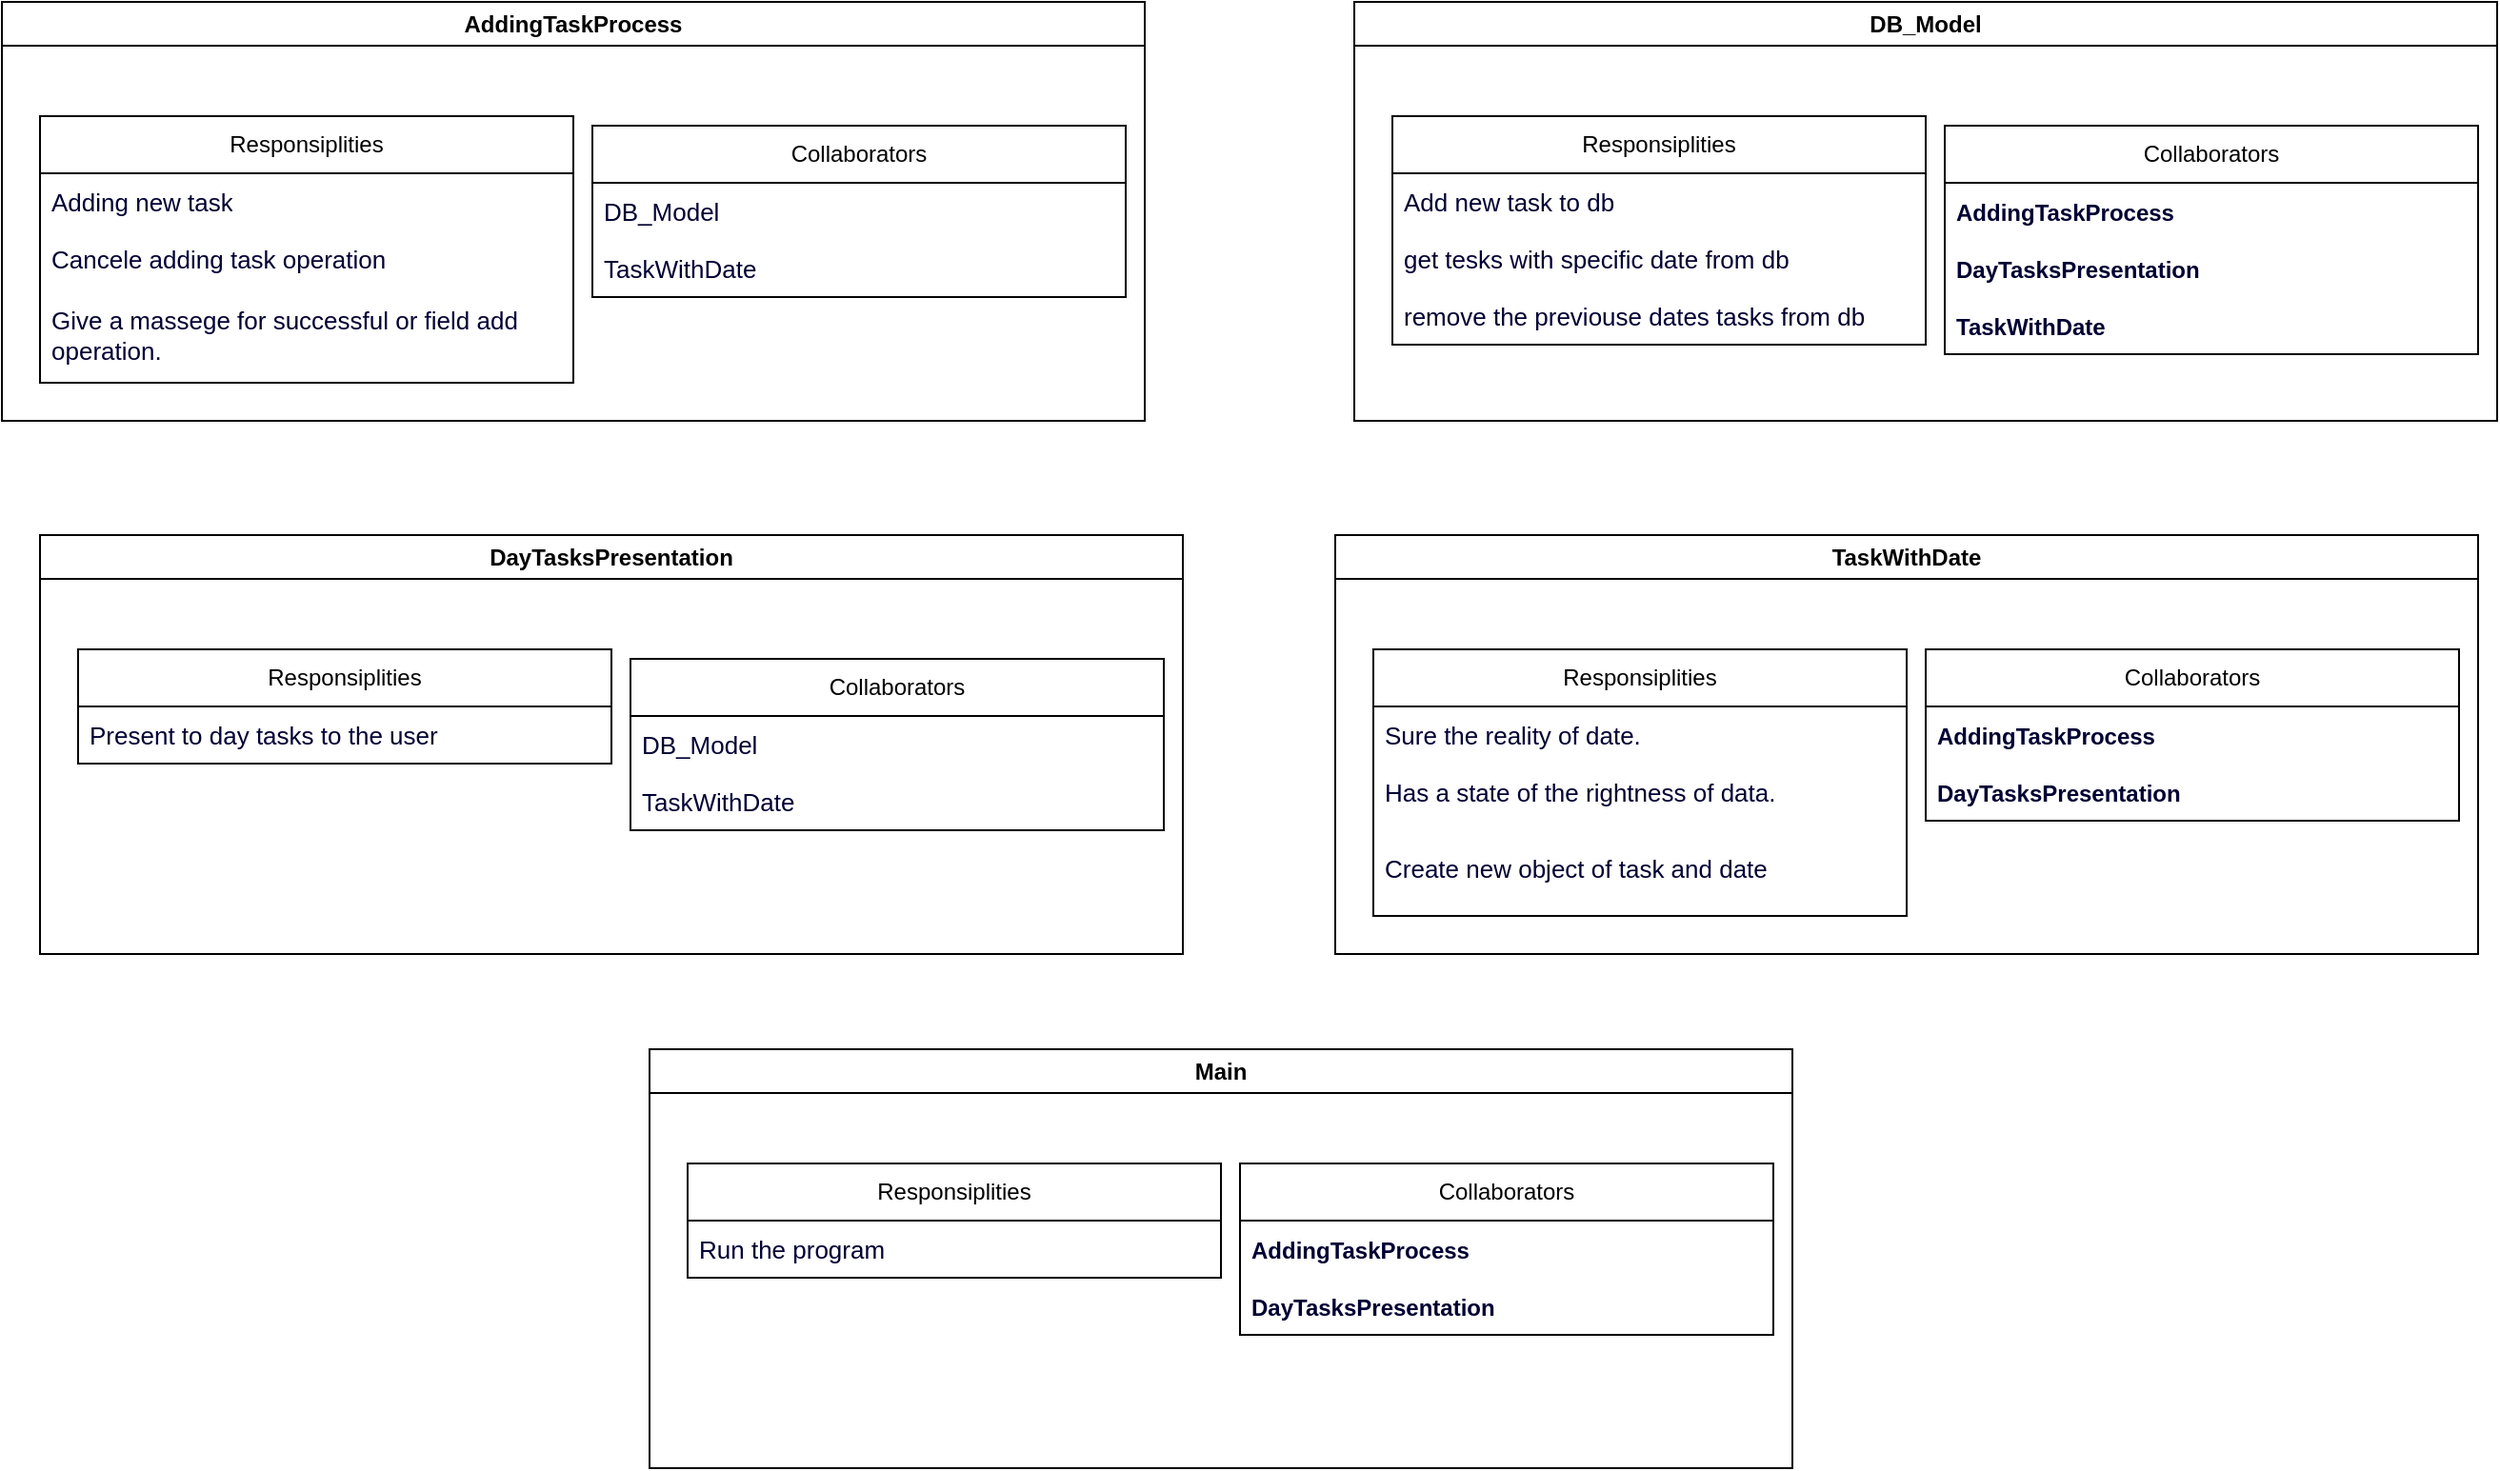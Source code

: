 <mxfile>
    <diagram id="qQj_s9amm8tsBVUw8l7H" name="Page-1">
        <mxGraphModel dx="1056" dy="782" grid="1" gridSize="10" guides="1" tooltips="1" connect="1" arrows="1" fold="1" page="1" pageScale="1" pageWidth="850" pageHeight="1100" background="#ffffff" math="0" shadow="0">
            <root>
                <mxCell id="0"/>
                <mxCell id="1" parent="0"/>
                <mxCell id="2" value="AddingTaskProcess" style="swimlane;whiteSpace=wrap;html=1;" parent="1" vertex="1">
                    <mxGeometry x="140" y="80" width="600" height="220" as="geometry"/>
                </mxCell>
                <mxCell id="3" value="Responsiplities" style="swimlane;fontStyle=0;childLayout=stackLayout;horizontal=1;startSize=30;horizontalStack=0;resizeParent=1;resizeParentMax=0;resizeLast=0;collapsible=1;marginBottom=0;whiteSpace=wrap;html=1;" parent="2" vertex="1">
                    <mxGeometry x="20" y="60" width="280" height="140" as="geometry"/>
                </mxCell>
                <mxCell id="4" value="Adding new task" style="text;strokeColor=none;fillColor=none;align=left;verticalAlign=middle;spacingLeft=4;spacingRight=4;overflow=hidden;points=[[0,0.5],[1,0.5]];portConstraint=eastwest;rotatable=0;whiteSpace=wrap;html=1;fontColor=#000033;fontSize=13;" parent="3" vertex="1">
                    <mxGeometry y="30" width="280" height="30" as="geometry"/>
                </mxCell>
                <mxCell id="5" value="Cancele adding task operation" style="text;strokeColor=none;fillColor=none;align=left;verticalAlign=middle;spacingLeft=4;spacingRight=4;overflow=hidden;points=[[0,0.5],[1,0.5]];portConstraint=eastwest;rotatable=0;whiteSpace=wrap;html=1;fontColor=#000033;fontSize=13;" parent="3" vertex="1">
                    <mxGeometry y="60" width="280" height="30" as="geometry"/>
                </mxCell>
                <mxCell id="6" value="Give a massege for successful or field add operation." style="text;strokeColor=none;fillColor=none;align=left;verticalAlign=middle;spacingLeft=4;spacingRight=4;overflow=hidden;points=[[0,0.5],[1,0.5]];portConstraint=eastwest;rotatable=0;whiteSpace=wrap;html=1;fontColor=#000033;fontSize=13;" parent="3" vertex="1">
                    <mxGeometry y="90" width="280" height="50" as="geometry"/>
                </mxCell>
                <mxCell id="7" value="Collaborators" style="swimlane;fontStyle=0;childLayout=stackLayout;horizontal=1;startSize=30;horizontalStack=0;resizeParent=1;resizeParentMax=0;resizeLast=0;collapsible=1;marginBottom=0;whiteSpace=wrap;html=1;" parent="2" vertex="1">
                    <mxGeometry x="310" y="65" width="280" height="90" as="geometry"/>
                </mxCell>
                <mxCell id="8" value="DB_Model" style="text;strokeColor=none;fillColor=none;align=left;verticalAlign=middle;spacingLeft=4;spacingRight=4;overflow=hidden;points=[[0,0.5],[1,0.5]];portConstraint=eastwest;rotatable=0;whiteSpace=wrap;html=1;fontColor=#000033;fontSize=13;" parent="7" vertex="1">
                    <mxGeometry y="30" width="280" height="30" as="geometry"/>
                </mxCell>
                <mxCell id="9" value="TaskWithDate" style="text;strokeColor=none;fillColor=none;align=left;verticalAlign=middle;spacingLeft=4;spacingRight=4;overflow=hidden;points=[[0,0.5],[1,0.5]];portConstraint=eastwest;rotatable=0;whiteSpace=wrap;html=1;fontColor=#000033;fontSize=13;" parent="7" vertex="1">
                    <mxGeometry y="60" width="280" height="30" as="geometry"/>
                </mxCell>
                <mxCell id="11" value="DayTasksPresentation" style="swimlane;whiteSpace=wrap;html=1;" parent="1" vertex="1">
                    <mxGeometry x="160" y="360" width="600" height="220" as="geometry"/>
                </mxCell>
                <mxCell id="12" value="Responsiplities" style="swimlane;fontStyle=0;childLayout=stackLayout;horizontal=1;startSize=30;horizontalStack=0;resizeParent=1;resizeParentMax=0;resizeLast=0;collapsible=1;marginBottom=0;whiteSpace=wrap;html=1;" parent="11" vertex="1">
                    <mxGeometry x="20" y="60" width="280" height="60" as="geometry"/>
                </mxCell>
                <mxCell id="13" value="Present to day tasks to the user" style="text;strokeColor=none;fillColor=none;align=left;verticalAlign=middle;spacingLeft=4;spacingRight=4;overflow=hidden;points=[[0,0.5],[1,0.5]];portConstraint=eastwest;rotatable=0;whiteSpace=wrap;html=1;fontColor=#000033;fontSize=13;" parent="12" vertex="1">
                    <mxGeometry y="30" width="280" height="30" as="geometry"/>
                </mxCell>
                <mxCell id="16" value="Collaborators" style="swimlane;fontStyle=0;childLayout=stackLayout;horizontal=1;startSize=30;horizontalStack=0;resizeParent=1;resizeParentMax=0;resizeLast=0;collapsible=1;marginBottom=0;whiteSpace=wrap;html=1;" parent="11" vertex="1">
                    <mxGeometry x="310" y="65" width="280" height="90" as="geometry"/>
                </mxCell>
                <mxCell id="17" value="DB_Model" style="text;strokeColor=none;fillColor=none;align=left;verticalAlign=middle;spacingLeft=4;spacingRight=4;overflow=hidden;points=[[0,0.5],[1,0.5]];portConstraint=eastwest;rotatable=0;whiteSpace=wrap;html=1;fontColor=#000033;fontSize=13;" parent="16" vertex="1">
                    <mxGeometry y="30" width="280" height="30" as="geometry"/>
                </mxCell>
                <mxCell id="18" value="TaskWithDate" style="text;strokeColor=none;fillColor=none;align=left;verticalAlign=middle;spacingLeft=4;spacingRight=4;overflow=hidden;points=[[0,0.5],[1,0.5]];portConstraint=eastwest;rotatable=0;whiteSpace=wrap;html=1;fontColor=#000033;fontSize=13;" parent="16" vertex="1">
                    <mxGeometry y="60" width="280" height="30" as="geometry"/>
                </mxCell>
                <mxCell id="19" value="DB_Model" style="swimlane;whiteSpace=wrap;html=1;" parent="1" vertex="1">
                    <mxGeometry x="850" y="80" width="600" height="220" as="geometry"/>
                </mxCell>
                <mxCell id="20" value="Responsiplities" style="swimlane;fontStyle=0;childLayout=stackLayout;horizontal=1;startSize=30;horizontalStack=0;resizeParent=1;resizeParentMax=0;resizeLast=0;collapsible=1;marginBottom=0;whiteSpace=wrap;html=1;" parent="19" vertex="1">
                    <mxGeometry x="20" y="60" width="280" height="120" as="geometry"/>
                </mxCell>
                <mxCell id="25" value="Add new task to db" style="text;strokeColor=none;fillColor=none;align=left;verticalAlign=middle;spacingLeft=4;spacingRight=4;overflow=hidden;points=[[0,0.5],[1,0.5]];portConstraint=eastwest;rotatable=0;whiteSpace=wrap;html=1;fontColor=#000033;fontSize=13;" parent="20" vertex="1">
                    <mxGeometry y="30" width="280" height="30" as="geometry"/>
                </mxCell>
                <mxCell id="21" value="get tesks with specific date from db" style="text;strokeColor=none;fillColor=none;align=left;verticalAlign=middle;spacingLeft=4;spacingRight=4;overflow=hidden;points=[[0,0.5],[1,0.5]];portConstraint=eastwest;rotatable=0;whiteSpace=wrap;html=1;fontColor=#000033;fontSize=13;" parent="20" vertex="1">
                    <mxGeometry y="60" width="280" height="30" as="geometry"/>
                </mxCell>
                <mxCell id="26" value="remove the previouse dates tasks from db" style="text;strokeColor=none;fillColor=none;align=left;verticalAlign=middle;spacingLeft=4;spacingRight=4;overflow=hidden;points=[[0,0.5],[1,0.5]];portConstraint=eastwest;rotatable=0;whiteSpace=wrap;html=1;fontColor=#000033;fontSize=13;" parent="20" vertex="1">
                    <mxGeometry y="90" width="280" height="30" as="geometry"/>
                </mxCell>
                <mxCell id="22" value="Collaborators" style="swimlane;fontStyle=0;childLayout=stackLayout;horizontal=1;startSize=30;horizontalStack=0;resizeParent=1;resizeParentMax=0;resizeLast=0;collapsible=1;marginBottom=0;whiteSpace=wrap;html=1;" parent="19" vertex="1">
                    <mxGeometry x="310" y="65" width="280" height="120" as="geometry"/>
                </mxCell>
                <mxCell id="41" value="&lt;span style=&quot;font-size: 12px; font-weight: 700; text-align: center;&quot;&gt;AddingTaskProcess&lt;/span&gt;" style="text;strokeColor=none;fillColor=none;align=left;verticalAlign=middle;spacingLeft=4;spacingRight=4;overflow=hidden;points=[[0,0.5],[1,0.5]];portConstraint=eastwest;rotatable=0;whiteSpace=wrap;html=1;fontColor=#000033;fontSize=13;" parent="22" vertex="1">
                    <mxGeometry y="30" width="280" height="30" as="geometry"/>
                </mxCell>
                <mxCell id="55" value="&lt;span style=&quot;font-size: 12px; font-weight: 700; text-align: center;&quot;&gt;DayTasksPresentation&lt;/span&gt;" style="text;strokeColor=none;fillColor=none;align=left;verticalAlign=middle;spacingLeft=4;spacingRight=4;overflow=hidden;points=[[0,0.5],[1,0.5]];portConstraint=eastwest;rotatable=0;whiteSpace=wrap;html=1;fontColor=#000033;fontSize=13;" vertex="1" parent="22">
                    <mxGeometry y="60" width="280" height="30" as="geometry"/>
                </mxCell>
                <mxCell id="23" value="&lt;span style=&quot;font-size: 12px; font-weight: 700; text-align: center;&quot;&gt;TaskWithDate&lt;/span&gt;" style="text;strokeColor=none;fillColor=none;align=left;verticalAlign=middle;spacingLeft=4;spacingRight=4;overflow=hidden;points=[[0,0.5],[1,0.5]];portConstraint=eastwest;rotatable=0;whiteSpace=wrap;html=1;fontColor=#000033;fontSize=13;" parent="22" vertex="1">
                    <mxGeometry y="90" width="280" height="30" as="geometry"/>
                </mxCell>
                <mxCell id="29" value="TaskWithDate" style="swimlane;whiteSpace=wrap;html=1;" parent="1" vertex="1">
                    <mxGeometry x="840" y="360" width="600" height="220" as="geometry"/>
                </mxCell>
                <mxCell id="30" value="Responsiplities" style="swimlane;fontStyle=0;childLayout=stackLayout;horizontal=1;startSize=30;horizontalStack=0;resizeParent=1;resizeParentMax=0;resizeLast=0;collapsible=1;marginBottom=0;whiteSpace=wrap;html=1;" parent="29" vertex="1">
                    <mxGeometry x="20" y="60" width="280" height="140" as="geometry"/>
                </mxCell>
                <mxCell id="31" value="Sure the reality of date." style="text;strokeColor=none;fillColor=none;align=left;verticalAlign=middle;spacingLeft=4;spacingRight=4;overflow=hidden;points=[[0,0.5],[1,0.5]];portConstraint=eastwest;rotatable=0;whiteSpace=wrap;html=1;fontColor=#000033;fontSize=13;" parent="30" vertex="1">
                    <mxGeometry y="30" width="280" height="30" as="geometry"/>
                </mxCell>
                <mxCell id="37" value="Has a state of the rightness of data." style="text;strokeColor=none;fillColor=none;align=left;verticalAlign=middle;spacingLeft=4;spacingRight=4;overflow=hidden;points=[[0,0.5],[1,0.5]];portConstraint=eastwest;rotatable=0;whiteSpace=wrap;html=1;fontColor=#000033;fontSize=13;" parent="30" vertex="1">
                    <mxGeometry y="60" width="280" height="30" as="geometry"/>
                </mxCell>
                <mxCell id="38" value="Create new object of task and date" style="text;strokeColor=none;fillColor=none;align=left;verticalAlign=middle;spacingLeft=4;spacingRight=4;overflow=hidden;points=[[0,0.5],[1,0.5]];portConstraint=eastwest;rotatable=0;whiteSpace=wrap;html=1;fontColor=#000033;fontSize=13;" parent="30" vertex="1">
                    <mxGeometry y="90" width="280" height="50" as="geometry"/>
                </mxCell>
                <mxCell id="44" value="Collaborators" style="swimlane;fontStyle=0;childLayout=stackLayout;horizontal=1;startSize=30;horizontalStack=0;resizeParent=1;resizeParentMax=0;resizeLast=0;collapsible=1;marginBottom=0;whiteSpace=wrap;html=1;" parent="29" vertex="1">
                    <mxGeometry x="310" y="60" width="280" height="90" as="geometry">
                        <mxRectangle x="310" y="60" width="110" height="30" as="alternateBounds"/>
                    </mxGeometry>
                </mxCell>
                <mxCell id="45" value="&lt;span style=&quot;font-size: 12px; font-weight: 700; text-align: center;&quot;&gt;AddingTaskProcess&lt;/span&gt;" style="text;strokeColor=none;fillColor=none;align=left;verticalAlign=middle;spacingLeft=4;spacingRight=4;overflow=hidden;points=[[0,0.5],[1,0.5]];portConstraint=eastwest;rotatable=0;whiteSpace=wrap;html=1;fontColor=#000033;fontSize=13;" parent="44" vertex="1">
                    <mxGeometry y="30" width="280" height="30" as="geometry"/>
                </mxCell>
                <mxCell id="46" value="&lt;span style=&quot;font-size: 12px; font-weight: 700; text-align: center;&quot;&gt;DayTasksPresentation&lt;/span&gt;" style="text;strokeColor=none;fillColor=none;align=left;verticalAlign=middle;spacingLeft=4;spacingRight=4;overflow=hidden;points=[[0,0.5],[1,0.5]];portConstraint=eastwest;rotatable=0;whiteSpace=wrap;html=1;fontColor=#000033;fontSize=13;" parent="44" vertex="1">
                    <mxGeometry y="60" width="280" height="30" as="geometry"/>
                </mxCell>
                <mxCell id="47" value="Main" style="swimlane;whiteSpace=wrap;html=1;" parent="1" vertex="1">
                    <mxGeometry x="480" y="630" width="600" height="220" as="geometry"/>
                </mxCell>
                <mxCell id="48" value="Responsiplities" style="swimlane;fontStyle=0;childLayout=stackLayout;horizontal=1;startSize=30;horizontalStack=0;resizeParent=1;resizeParentMax=0;resizeLast=0;collapsible=1;marginBottom=0;whiteSpace=wrap;html=1;" parent="47" vertex="1">
                    <mxGeometry x="20" y="60" width="280" height="60" as="geometry"/>
                </mxCell>
                <mxCell id="49" value="Run the program" style="text;strokeColor=none;fillColor=none;align=left;verticalAlign=middle;spacingLeft=4;spacingRight=4;overflow=hidden;points=[[0,0.5],[1,0.5]];portConstraint=eastwest;rotatable=0;whiteSpace=wrap;html=1;fontColor=#000033;fontSize=13;" parent="48" vertex="1">
                    <mxGeometry y="30" width="280" height="30" as="geometry"/>
                </mxCell>
                <mxCell id="52" value="Collaborators" style="swimlane;fontStyle=0;childLayout=stackLayout;horizontal=1;startSize=30;horizontalStack=0;resizeParent=1;resizeParentMax=0;resizeLast=0;collapsible=1;marginBottom=0;whiteSpace=wrap;html=1;" parent="47" vertex="1">
                    <mxGeometry x="310" y="60" width="280" height="90" as="geometry">
                        <mxRectangle x="310" y="60" width="110" height="30" as="alternateBounds"/>
                    </mxGeometry>
                </mxCell>
                <mxCell id="53" value="&lt;span style=&quot;font-size: 12px; font-weight: 700; text-align: center;&quot;&gt;AddingTaskProcess&lt;/span&gt;" style="text;strokeColor=none;fillColor=none;align=left;verticalAlign=middle;spacingLeft=4;spacingRight=4;overflow=hidden;points=[[0,0.5],[1,0.5]];portConstraint=eastwest;rotatable=0;whiteSpace=wrap;html=1;fontColor=#000033;fontSize=13;" parent="52" vertex="1">
                    <mxGeometry y="30" width="280" height="30" as="geometry"/>
                </mxCell>
                <mxCell id="54" value="&lt;span style=&quot;font-size: 12px; font-weight: 700; text-align: center;&quot;&gt;DayTasksPresentation&lt;/span&gt;" style="text;strokeColor=none;fillColor=none;align=left;verticalAlign=middle;spacingLeft=4;spacingRight=4;overflow=hidden;points=[[0,0.5],[1,0.5]];portConstraint=eastwest;rotatable=0;whiteSpace=wrap;html=1;fontColor=#000033;fontSize=13;" parent="52" vertex="1">
                    <mxGeometry y="60" width="280" height="30" as="geometry"/>
                </mxCell>
            </root>
        </mxGraphModel>
    </diagram>
</mxfile>